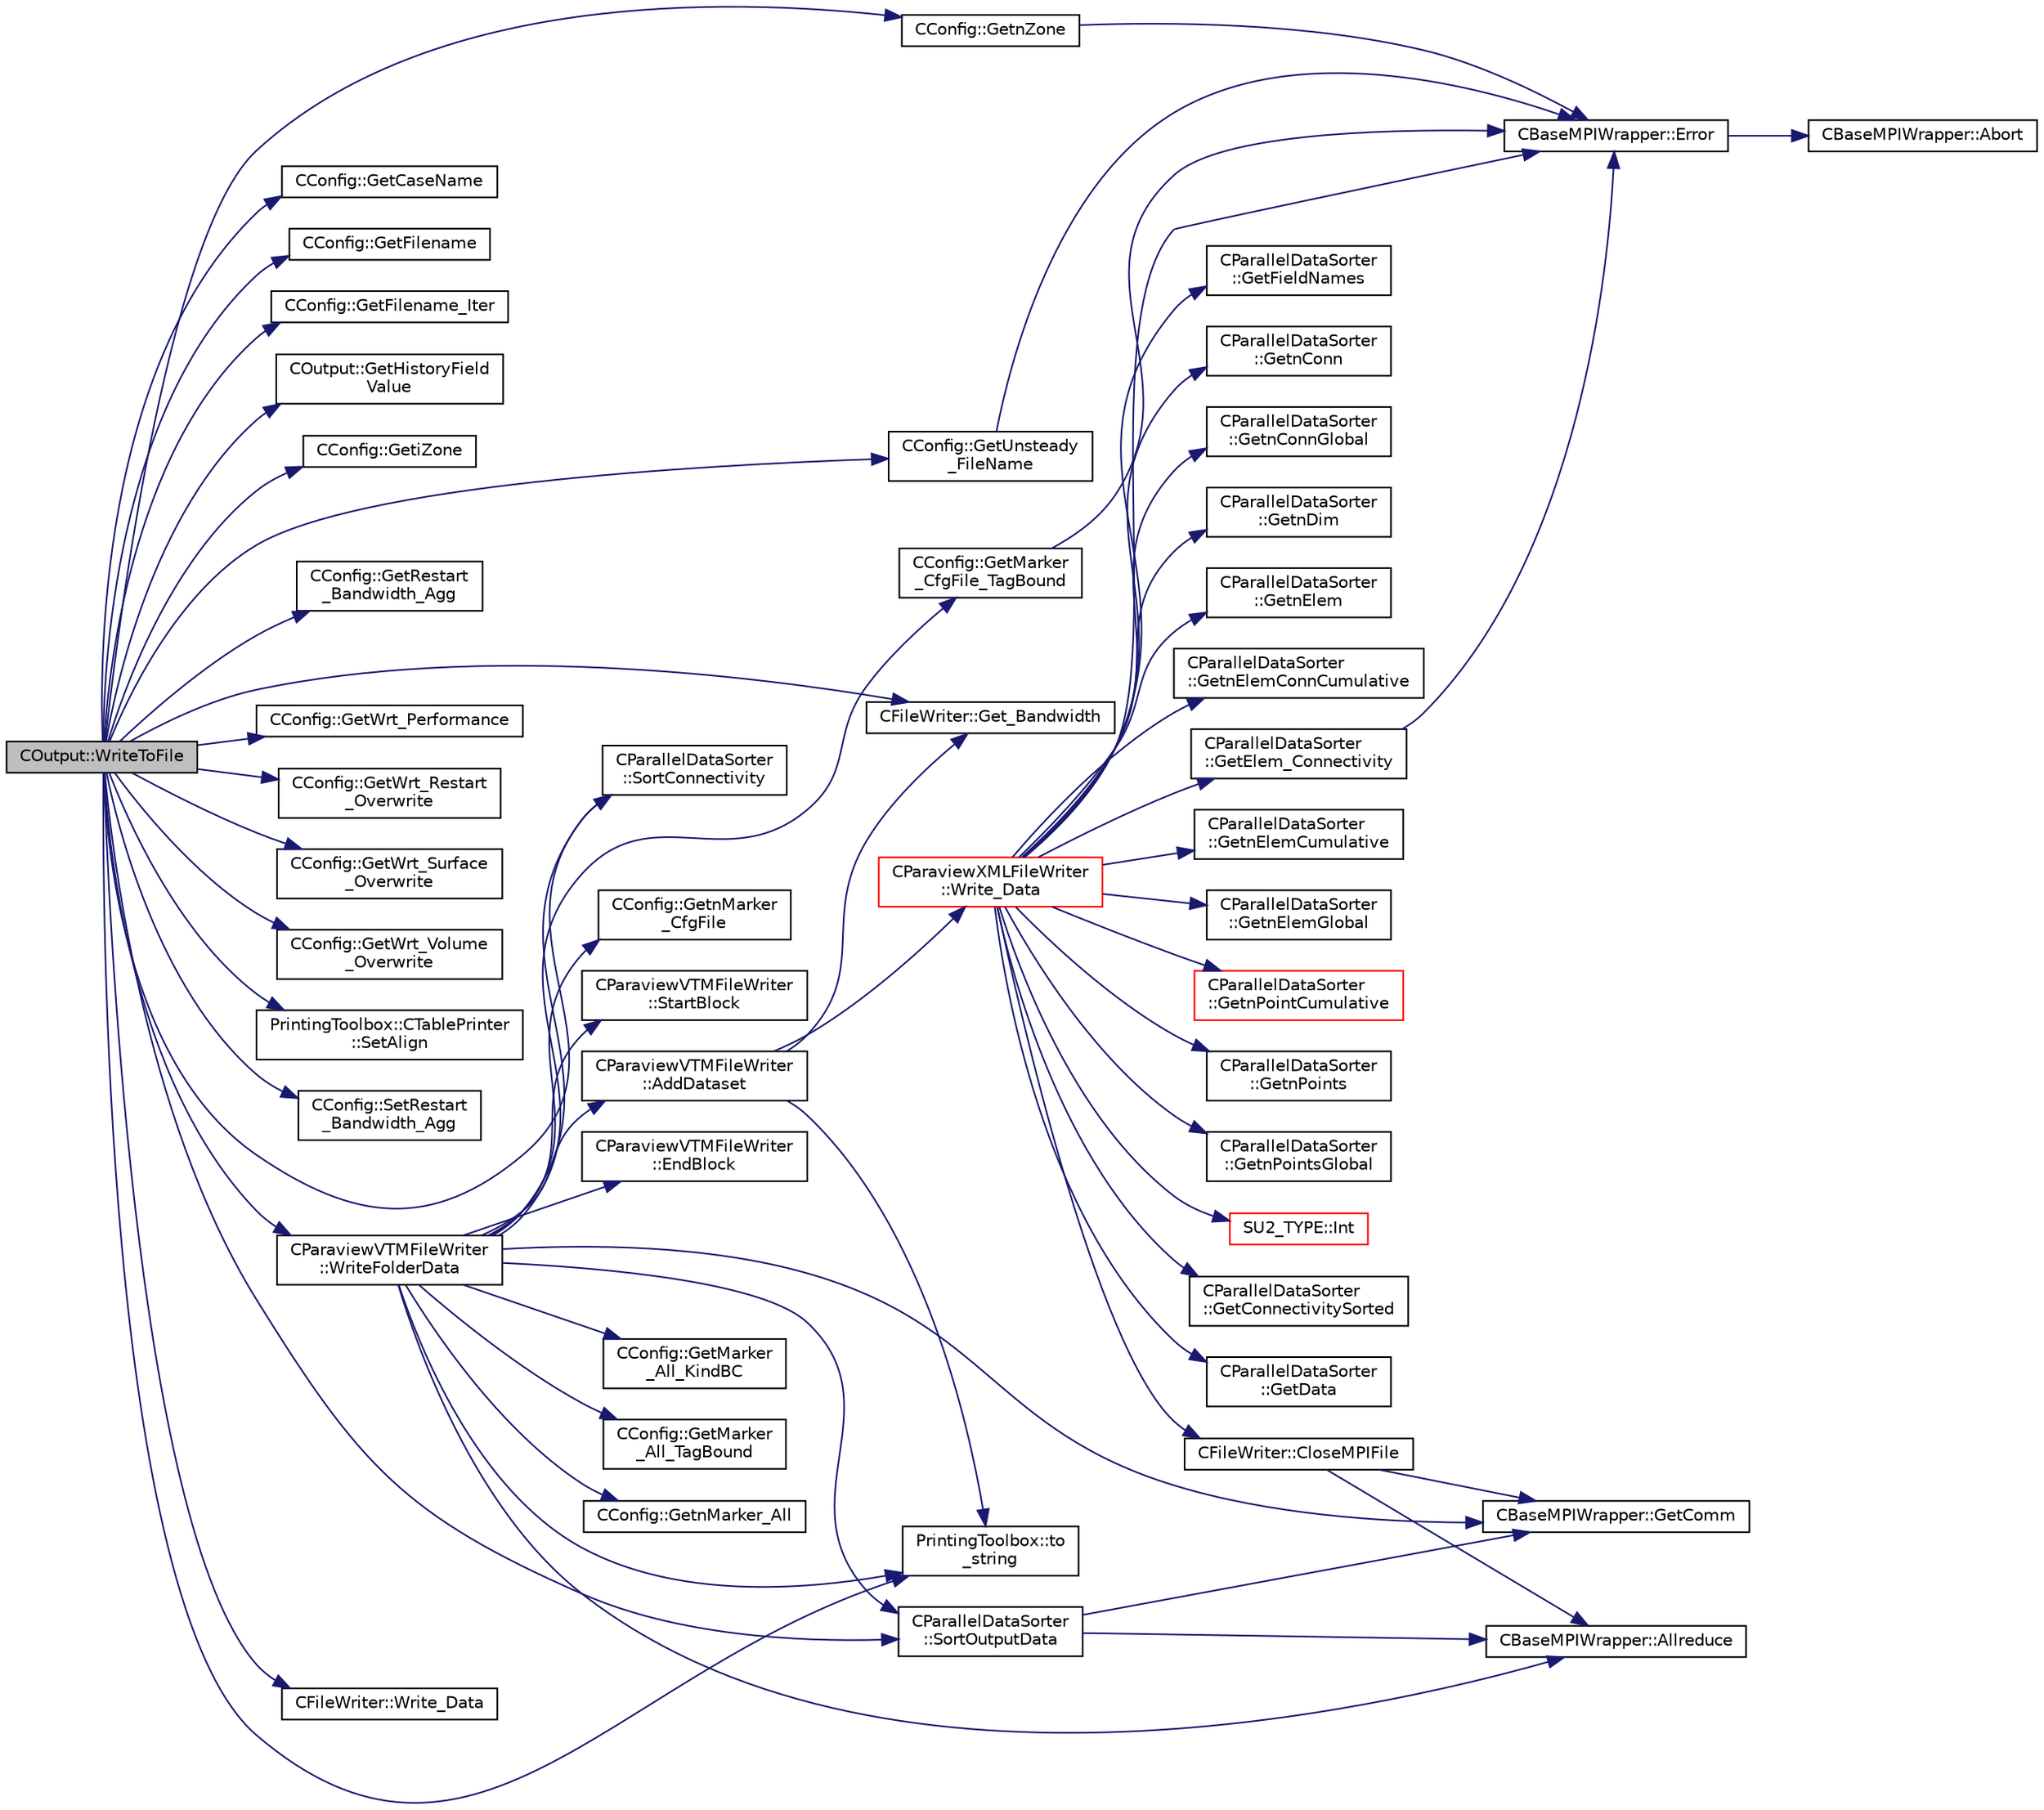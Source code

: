 digraph "COutput::WriteToFile"
{
 // LATEX_PDF_SIZE
  edge [fontname="Helvetica",fontsize="10",labelfontname="Helvetica",labelfontsize="10"];
  node [fontname="Helvetica",fontsize="10",shape=record];
  rankdir="LR";
  Node1 [label="COutput::WriteToFile",height=0.2,width=0.4,color="black", fillcolor="grey75", style="filled", fontcolor="black",tooltip="Allocates the appropriate file writer based on the chosen format and writes sorted data to file."];
  Node1 -> Node2 [color="midnightblue",fontsize="10",style="solid",fontname="Helvetica"];
  Node2 [label="CFileWriter::Get_Bandwidth",height=0.2,width=0.4,color="black", fillcolor="white", style="filled",URL="$classCFileWriter.html#a0a46d9ced0a789b8d4232f6a07cafba7",tooltip="Get the bandwith used for the last writing."];
  Node1 -> Node3 [color="midnightblue",fontsize="10",style="solid",fontname="Helvetica"];
  Node3 [label="CConfig::GetCaseName",height=0.2,width=0.4,color="black", fillcolor="white", style="filled",URL="$classCConfig.html#a42ea9e3f3693d37485fe33c1c54bb0ae",tooltip="Get the name of the current case."];
  Node1 -> Node4 [color="midnightblue",fontsize="10",style="solid",fontname="Helvetica"];
  Node4 [label="CConfig::GetFilename",height=0.2,width=0.4,color="black", fillcolor="white", style="filled",URL="$classCConfig.html#ae22223881ffa54013ab33e39aa7fec67",tooltip="Add any numbers necessary to the filename (iteration number, zone ID ...)"];
  Node1 -> Node5 [color="midnightblue",fontsize="10",style="solid",fontname="Helvetica"];
  Node5 [label="CConfig::GetFilename_Iter",height=0.2,width=0.4,color="black", fillcolor="white", style="filled",URL="$classCConfig.html#af654704b35b4044878f3f51c00646978",tooltip="Add steady iteration number to the filename (does not overwrite previous files)"];
  Node1 -> Node6 [color="midnightblue",fontsize="10",style="solid",fontname="Helvetica"];
  Node6 [label="COutput::GetHistoryField\lValue",height=0.2,width=0.4,color="black", fillcolor="white", style="filled",URL="$classCOutput.html#a249a132836f70f168631f14b09a8802b",tooltip="Get the value of particular history output field."];
  Node1 -> Node7 [color="midnightblue",fontsize="10",style="solid",fontname="Helvetica"];
  Node7 [label="CConfig::GetiZone",height=0.2,width=0.4,color="black", fillcolor="white", style="filled",URL="$classCConfig.html#a1d6335b8fdef6fbcd9a08f7503d73ec1",tooltip="Provides the number of varaibles."];
  Node1 -> Node8 [color="midnightblue",fontsize="10",style="solid",fontname="Helvetica"];
  Node8 [label="CConfig::GetnZone",height=0.2,width=0.4,color="black", fillcolor="white", style="filled",URL="$classCConfig.html#a33f1af516d14a4d3815b577c37398773",tooltip="Gets the number of zones in the mesh file."];
  Node8 -> Node9 [color="midnightblue",fontsize="10",style="solid",fontname="Helvetica"];
  Node9 [label="CBaseMPIWrapper::Error",height=0.2,width=0.4,color="black", fillcolor="white", style="filled",URL="$classCBaseMPIWrapper.html#a04457c47629bda56704e6a8804833eeb",tooltip=" "];
  Node9 -> Node10 [color="midnightblue",fontsize="10",style="solid",fontname="Helvetica"];
  Node10 [label="CBaseMPIWrapper::Abort",height=0.2,width=0.4,color="black", fillcolor="white", style="filled",URL="$classCBaseMPIWrapper.html#af7297d861dca86b45cf561b6ab642e8f",tooltip=" "];
  Node1 -> Node11 [color="midnightblue",fontsize="10",style="solid",fontname="Helvetica"];
  Node11 [label="CConfig::GetRestart\l_Bandwidth_Agg",height=0.2,width=0.4,color="black", fillcolor="white", style="filled",URL="$classCConfig.html#a60b72ebe49a6d318584944af24435989",tooltip="Set the sum of the bandwidth for writing binary restarts (to be averaged later)."];
  Node1 -> Node12 [color="midnightblue",fontsize="10",style="solid",fontname="Helvetica"];
  Node12 [label="CConfig::GetUnsteady\l_FileName",height=0.2,width=0.4,color="black", fillcolor="white", style="filled",URL="$classCConfig.html#aace1a22e7f0858d832499e72a1415cd4",tooltip="Augment the input filename with the iteration number for an unsteady file."];
  Node12 -> Node9 [color="midnightblue",fontsize="10",style="solid",fontname="Helvetica"];
  Node1 -> Node13 [color="midnightblue",fontsize="10",style="solid",fontname="Helvetica"];
  Node13 [label="CConfig::GetWrt_Performance",height=0.2,width=0.4,color="black", fillcolor="white", style="filled",URL="$classCConfig.html#a9667091b52bebfe6ffbe631ba1921bf2",tooltip="Get information about writing the performance summary at the end of a calculation."];
  Node1 -> Node14 [color="midnightblue",fontsize="10",style="solid",fontname="Helvetica"];
  Node14 [label="CConfig::GetWrt_Restart\l_Overwrite",height=0.2,width=0.4,color="black", fillcolor="white", style="filled",URL="$classCConfig.html#ae9ed022279a560ca553875e37a066c35",tooltip="Flag for whether restart solution files are overwritten."];
  Node1 -> Node15 [color="midnightblue",fontsize="10",style="solid",fontname="Helvetica"];
  Node15 [label="CConfig::GetWrt_Surface\l_Overwrite",height=0.2,width=0.4,color="black", fillcolor="white", style="filled",URL="$classCConfig.html#aa4479ec281523722b0d2abd32793b686",tooltip="Flag for whether visualization files are overwritten."];
  Node1 -> Node16 [color="midnightblue",fontsize="10",style="solid",fontname="Helvetica"];
  Node16 [label="CConfig::GetWrt_Volume\l_Overwrite",height=0.2,width=0.4,color="black", fillcolor="white", style="filled",URL="$classCConfig.html#a007e689c5a84a2028d936757711064fb",tooltip="Flag for whether visualization files are overwritten."];
  Node1 -> Node17 [color="midnightblue",fontsize="10",style="solid",fontname="Helvetica"];
  Node17 [label="PrintingToolbox::CTablePrinter\l::SetAlign",height=0.2,width=0.4,color="black", fillcolor="white", style="filled",URL="$classPrintingToolbox_1_1CTablePrinter.html#ad3691499a7bfa024bf97a7fc00ef33c7",tooltip="Set the alignment of the table entries (CENTER only works for the header at the moment)."];
  Node1 -> Node18 [color="midnightblue",fontsize="10",style="solid",fontname="Helvetica"];
  Node18 [label="CConfig::SetRestart\l_Bandwidth_Agg",height=0.2,width=0.4,color="black", fillcolor="white", style="filled",URL="$classCConfig.html#a9a06687acc9a585a507fe9164c708f8b",tooltip="Set the sum of the bandwidth for writing binary restarts (to be averaged later)."];
  Node1 -> Node19 [color="midnightblue",fontsize="10",style="solid",fontname="Helvetica"];
  Node19 [label="CParallelDataSorter\l::SortConnectivity",height=0.2,width=0.4,color="black", fillcolor="white", style="filled",URL="$classCParallelDataSorter.html#a07cb46b33f5de77f0d7f305162c20f2c",tooltip="Sort the connectivities (volume and surface) into data structures."];
  Node1 -> Node20 [color="midnightblue",fontsize="10",style="solid",fontname="Helvetica"];
  Node20 [label="CParallelDataSorter\l::SortOutputData",height=0.2,width=0.4,color="black", fillcolor="white", style="filled",URL="$classCParallelDataSorter.html#a44dd56ef2671d15e21eacf3fda758a83",tooltip="Sort the output data for each grid node into a linear partitioning across all processors."];
  Node20 -> Node21 [color="midnightblue",fontsize="10",style="solid",fontname="Helvetica"];
  Node21 [label="CBaseMPIWrapper::Allreduce",height=0.2,width=0.4,color="black", fillcolor="white", style="filled",URL="$classCBaseMPIWrapper.html#a381d4b3738c09d92ee1ae9f89715b541",tooltip=" "];
  Node20 -> Node22 [color="midnightblue",fontsize="10",style="solid",fontname="Helvetica"];
  Node22 [label="CBaseMPIWrapper::GetComm",height=0.2,width=0.4,color="black", fillcolor="white", style="filled",URL="$classCBaseMPIWrapper.html#a8154391fc3522954802889d81d4ef5da",tooltip=" "];
  Node1 -> Node23 [color="midnightblue",fontsize="10",style="solid",fontname="Helvetica"];
  Node23 [label="PrintingToolbox::to\l_string",height=0.2,width=0.4,color="black", fillcolor="white", style="filled",URL="$namespacePrintingToolbox.html#a382f3911ccba468c241c530ae0c78b63",tooltip=" "];
  Node1 -> Node24 [color="midnightblue",fontsize="10",style="solid",fontname="Helvetica"];
  Node24 [label="CFileWriter::Write_Data",height=0.2,width=0.4,color="black", fillcolor="white", style="filled",URL="$classCFileWriter.html#acbec4ae4521e1bd812de229ba35b1f4c",tooltip="Write sorted data to file."];
  Node1 -> Node25 [color="midnightblue",fontsize="10",style="solid",fontname="Helvetica"];
  Node25 [label="CParaviewVTMFileWriter\l::WriteFolderData",height=0.2,width=0.4,color="black", fillcolor="white", style="filled",URL="$classCParaviewVTMFileWriter.html#aca95d6deb121a1dbf465810db3dd7d4d",tooltip="Write all data of the zones, boundaries into the folder."];
  Node25 -> Node26 [color="midnightblue",fontsize="10",style="solid",fontname="Helvetica"];
  Node26 [label="CParaviewVTMFileWriter\l::AddDataset",height=0.2,width=0.4,color="black", fillcolor="white", style="filled",URL="$classCParaviewVTMFileWriter.html#a7e23c6c603cddea399e0606e9416e0b5",tooltip="Add a new dataset by writing data from a datasorter to file and adding it to the vtm file."];
  Node26 -> Node2 [color="midnightblue",fontsize="10",style="solid",fontname="Helvetica"];
  Node26 -> Node23 [color="midnightblue",fontsize="10",style="solid",fontname="Helvetica"];
  Node26 -> Node27 [color="midnightblue",fontsize="10",style="solid",fontname="Helvetica"];
  Node27 [label="CParaviewXMLFileWriter\l::Write_Data",height=0.2,width=0.4,color="red", fillcolor="white", style="filled",URL="$classCParaviewXMLFileWriter.html#a67c7dabde286ef41112636bc3461b5a7",tooltip="Write sorted data to file in paraview binary file format."];
  Node27 -> Node28 [color="midnightblue",fontsize="10",style="solid",fontname="Helvetica"];
  Node28 [label="CFileWriter::CloseMPIFile",height=0.2,width=0.4,color="black", fillcolor="white", style="filled",URL="$classCFileWriter.html#a3a8cc7eb1009dd47fae5db9158382ac2",tooltip="Close a file using MPI I/O."];
  Node28 -> Node21 [color="midnightblue",fontsize="10",style="solid",fontname="Helvetica"];
  Node28 -> Node22 [color="midnightblue",fontsize="10",style="solid",fontname="Helvetica"];
  Node27 -> Node9 [color="midnightblue",fontsize="10",style="solid",fontname="Helvetica"];
  Node27 -> Node29 [color="midnightblue",fontsize="10",style="solid",fontname="Helvetica"];
  Node29 [label="CParallelDataSorter\l::GetConnectivitySorted",height=0.2,width=0.4,color="black", fillcolor="white", style="filled",URL="$classCParallelDataSorter.html#acb293e9f0f16e1de47dddf6bca202d15",tooltip="Check whether the current connectivity is sorted (i.e. if SortConnectivity has been called)"];
  Node27 -> Node30 [color="midnightblue",fontsize="10",style="solid",fontname="Helvetica"];
  Node30 [label="CParallelDataSorter\l::GetData",height=0.2,width=0.4,color="black", fillcolor="white", style="filled",URL="$classCParallelDataSorter.html#a78141bec7957f79ae486204acd19699c",tooltip="Get the value of the linear partitioned data. \\input iField - the output field ID...."];
  Node27 -> Node31 [color="midnightblue",fontsize="10",style="solid",fontname="Helvetica"];
  Node31 [label="CParallelDataSorter\l::GetElem_Connectivity",height=0.2,width=0.4,color="black", fillcolor="white", style="filled",URL="$classCParallelDataSorter.html#a80fb9e9e418ab661b6b2b3edd68eedfc",tooltip="Get the connectivity of specific element. \\input type - The type of element, ref GEO_TYPE \\input iEle..."];
  Node31 -> Node9 [color="midnightblue",fontsize="10",style="solid",fontname="Helvetica"];
  Node27 -> Node32 [color="midnightblue",fontsize="10",style="solid",fontname="Helvetica"];
  Node32 [label="CParallelDataSorter\l::GetFieldNames",height=0.2,width=0.4,color="black", fillcolor="white", style="filled",URL="$classCParallelDataSorter.html#a1e7b99cebaee21ae8e4d37472bf477e6",tooltip="Get the vector containing the names of the output fields."];
  Node27 -> Node33 [color="midnightblue",fontsize="10",style="solid",fontname="Helvetica"];
  Node33 [label="CParallelDataSorter\l::GetnConn",height=0.2,width=0.4,color="black", fillcolor="white", style="filled",URL="$classCParallelDataSorter.html#ae7936efdd8848e16af751bdaac009f39",tooltip="Get the local number entries of the connectivity array."];
  Node27 -> Node34 [color="midnightblue",fontsize="10",style="solid",fontname="Helvetica"];
  Node34 [label="CParallelDataSorter\l::GetnConnGlobal",height=0.2,width=0.4,color="black", fillcolor="white", style="filled",URL="$classCParallelDataSorter.html#a36b066e7cf5cdac43ee56b17066e80b6",tooltip="Get the global number entries of the connectivity array."];
  Node27 -> Node35 [color="midnightblue",fontsize="10",style="solid",fontname="Helvetica"];
  Node35 [label="CParallelDataSorter\l::GetnDim",height=0.2,width=0.4,color="black", fillcolor="white", style="filled",URL="$classCParallelDataSorter.html#a7b3c8ffee9275169e0e8d2f4976b22a4",tooltip="Get the spatial dimension."];
  Node27 -> Node36 [color="midnightblue",fontsize="10",style="solid",fontname="Helvetica"];
  Node36 [label="CParallelDataSorter\l::GetnElem",height=0.2,width=0.4,color="black", fillcolor="white", style="filled",URL="$classCParallelDataSorter.html#abd4143238954765e95d9f55c05cff1bd",tooltip="Get the global of elements (accumulated from all ranks and element types)"];
  Node27 -> Node37 [color="midnightblue",fontsize="10",style="solid",fontname="Helvetica"];
  Node37 [label="CParallelDataSorter\l::GetnElemConnCumulative",height=0.2,width=0.4,color="black", fillcolor="white", style="filled",URL="$classCParallelDataSorter.html#ae78029c39a594f764dc80e11f1f7cc3d",tooltip="Get the cumulated number of entries of the connectivity array \\input rank - the processor rank."];
  Node27 -> Node38 [color="midnightblue",fontsize="10",style="solid",fontname="Helvetica"];
  Node38 [label="CParallelDataSorter\l::GetnElemCumulative",height=0.2,width=0.4,color="black", fillcolor="white", style="filled",URL="$classCParallelDataSorter.html#a666a05de704a1e1a2d70cd9bc44e5825",tooltip="Get the cumulated number of elements \\input rank - the processor rank."];
  Node27 -> Node39 [color="midnightblue",fontsize="10",style="solid",fontname="Helvetica"];
  Node39 [label="CParallelDataSorter\l::GetnElemGlobal",height=0.2,width=0.4,color="black", fillcolor="white", style="filled",URL="$classCParallelDataSorter.html#a21d689e5868e35e1362438faab0da6c9",tooltip="Get the global number of elements of a specific type \\input type - The type of element,..."];
  Node27 -> Node40 [color="midnightblue",fontsize="10",style="solid",fontname="Helvetica"];
  Node40 [label="CParallelDataSorter\l::GetnPointCumulative",height=0.2,width=0.4,color="red", fillcolor="white", style="filled",URL="$classCParallelDataSorter.html#a9cd678403c056d0503cdf21a1d19edcb",tooltip="Get the cumulated number of points \\input rank - the processor rank."];
  Node27 -> Node42 [color="midnightblue",fontsize="10",style="solid",fontname="Helvetica"];
  Node42 [label="CParallelDataSorter\l::GetnPoints",height=0.2,width=0.4,color="black", fillcolor="white", style="filled",URL="$classCParallelDataSorter.html#ad542b0e8ed1e92cfb464ce0e98b3725e",tooltip="Get the number of points the local rank owns."];
  Node27 -> Node43 [color="midnightblue",fontsize="10",style="solid",fontname="Helvetica"];
  Node43 [label="CParallelDataSorter\l::GetnPointsGlobal",height=0.2,width=0.4,color="black", fillcolor="white", style="filled",URL="$classCParallelDataSorter.html#abcde5e65bb1c585e3567f5e20e64e9b6",tooltip="Get the global number of points (accumulated from all ranks)"];
  Node27 -> Node44 [color="midnightblue",fontsize="10",style="solid",fontname="Helvetica"];
  Node44 [label="SU2_TYPE::Int",height=0.2,width=0.4,color="red", fillcolor="white", style="filled",URL="$namespaceSU2__TYPE.html#a6b48817766d8a6486caa2807a52f6bae",tooltip="Casts the primitive value to int (uses GetValue, already implemented for each type)."];
  Node25 -> Node21 [color="midnightblue",fontsize="10",style="solid",fontname="Helvetica"];
  Node25 -> Node51 [color="midnightblue",fontsize="10",style="solid",fontname="Helvetica"];
  Node51 [label="CParaviewVTMFileWriter\l::EndBlock",height=0.2,width=0.4,color="black", fillcolor="white", style="filled",URL="$classCParaviewVTMFileWriter.html#ad24c40663dfe9a2f1d3f3a48e6c3b533",tooltip="Close currently opened block."];
  Node25 -> Node22 [color="midnightblue",fontsize="10",style="solid",fontname="Helvetica"];
  Node25 -> Node52 [color="midnightblue",fontsize="10",style="solid",fontname="Helvetica"];
  Node52 [label="CConfig::GetMarker\l_All_KindBC",height=0.2,width=0.4,color="black", fillcolor="white", style="filled",URL="$classCConfig.html#ae003cd8f406eaaa91849a774c9a20730",tooltip="Get the kind of boundary for each marker."];
  Node25 -> Node53 [color="midnightblue",fontsize="10",style="solid",fontname="Helvetica"];
  Node53 [label="CConfig::GetMarker\l_All_TagBound",height=0.2,width=0.4,color="black", fillcolor="white", style="filled",URL="$classCConfig.html#ab8c9c1f45950a29355be4ff357049440",tooltip="Get the index of the surface defined in the geometry file."];
  Node25 -> Node54 [color="midnightblue",fontsize="10",style="solid",fontname="Helvetica"];
  Node54 [label="CConfig::GetMarker\l_CfgFile_TagBound",height=0.2,width=0.4,color="black", fillcolor="white", style="filled",URL="$classCConfig.html#a1287f2e7a3be479749d08495f6cc580e",tooltip="Get the index in the config information of the marker val_marker."];
  Node54 -> Node9 [color="midnightblue",fontsize="10",style="solid",fontname="Helvetica"];
  Node25 -> Node55 [color="midnightblue",fontsize="10",style="solid",fontname="Helvetica"];
  Node55 [label="CConfig::GetnMarker_All",height=0.2,width=0.4,color="black", fillcolor="white", style="filled",URL="$classCConfig.html#a459dee039e618d21a5d78db61c221240",tooltip="Get the total number of boundary markers of the local process including send/receive domains."];
  Node25 -> Node56 [color="midnightblue",fontsize="10",style="solid",fontname="Helvetica"];
  Node56 [label="CConfig::GetnMarker\l_CfgFile",height=0.2,width=0.4,color="black", fillcolor="white", style="filled",URL="$classCConfig.html#a4c448120a31816c3593e5cfd9a76d1a1",tooltip="Get the total number of boundary markers in the config file."];
  Node25 -> Node19 [color="midnightblue",fontsize="10",style="solid",fontname="Helvetica"];
  Node25 -> Node20 [color="midnightblue",fontsize="10",style="solid",fontname="Helvetica"];
  Node25 -> Node57 [color="midnightblue",fontsize="10",style="solid",fontname="Helvetica"];
  Node57 [label="CParaviewVTMFileWriter\l::StartBlock",height=0.2,width=0.4,color="black", fillcolor="white", style="filled",URL="$classCParaviewVTMFileWriter.html#ad3782518fbbe4fa8f98b05dc4e82f71d",tooltip="Start a new block."];
  Node25 -> Node23 [color="midnightblue",fontsize="10",style="solid",fontname="Helvetica"];
}
